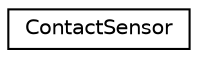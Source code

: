 digraph "Graphical Class Hierarchy"
{
 // LATEX_PDF_SIZE
  edge [fontname="Helvetica",fontsize="10",labelfontname="Helvetica",labelfontsize="10"];
  node [fontname="Helvetica",fontsize="10",shape=record];
  rankdir="LR";
  Node0 [label="ContactSensor",height=0.2,width=0.4,color="black", fillcolor="white", style="filled",URL="$classContactSensor.html",tooltip="A plugin for the contact sensors."];
}
